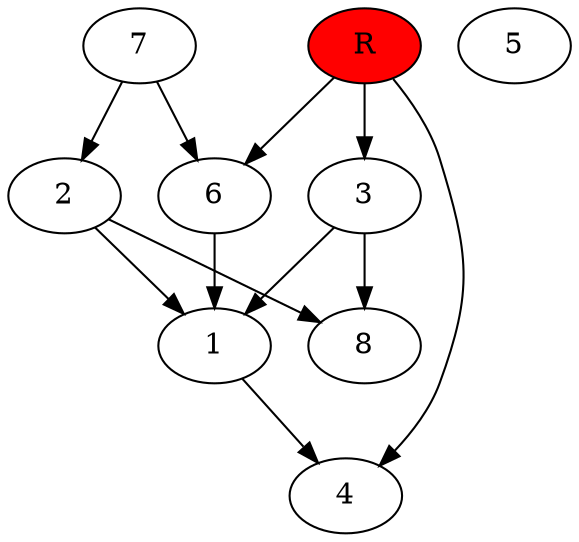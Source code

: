 digraph prb113 {
	1
	2
	3
	4
	5
	6
	7
	8
	R [fillcolor="#ff0000" style=filled]
	1 -> 4
	2 -> 1
	2 -> 8
	3 -> 1
	3 -> 8
	6 -> 1
	7 -> 2
	7 -> 6
	R -> 3
	R -> 4
	R -> 6
}
